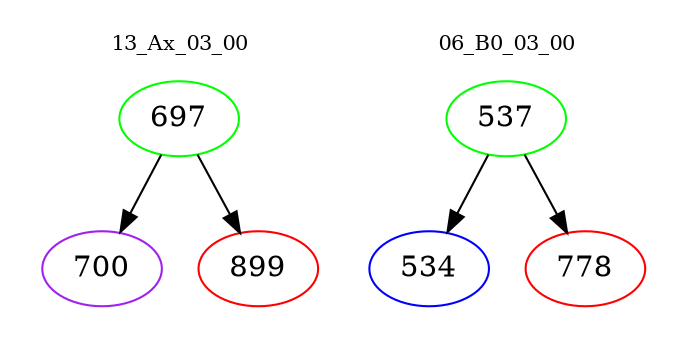 digraph{
subgraph cluster_0 {
color = white
label = "13_Ax_03_00";
fontsize=10;
T0_697 [label="697", color="green"]
T0_697 -> T0_700 [color="black"]
T0_700 [label="700", color="purple"]
T0_697 -> T0_899 [color="black"]
T0_899 [label="899", color="red"]
}
subgraph cluster_1 {
color = white
label = "06_B0_03_00";
fontsize=10;
T1_537 [label="537", color="green"]
T1_537 -> T1_534 [color="black"]
T1_534 [label="534", color="blue"]
T1_537 -> T1_778 [color="black"]
T1_778 [label="778", color="red"]
}
}
